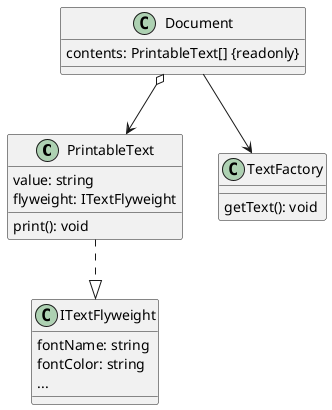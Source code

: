 @startuml



class PrintableText {
    value: string
    flyweight: ITextFlyweight
    print(): void
}

class TextFactory {
    getText(): void

}

class ITextFlyweight {
    fontName: string
    fontColor: string
    ...
}

class Document {
    contents: PrintableText[] {readonly}

}


Document --> TextFactory
Document o--> PrintableText
PrintableText ..|> ITextFlyweight
@enduml